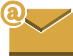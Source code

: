 <?xml version="1.0" encoding="UTF-8"?>
<dia:diagram xmlns:dia="http://www.lysator.liu.se/~alla/dia/">
  <dia:layer name="Fondo" visible="true" active="true">
    <dia:group>
      <dia:group>
        <dia:group>
          <dia:group>
            <dia:object type="Standard - Beziergon" version="0" id="O0">
              <dia:attribute name="obj_pos">
                <dia:point val="1.495,1.67"/>
              </dia:attribute>
              <dia:attribute name="obj_bb">
                <dia:rectangle val="0.495,1.67;2.495,1.821"/>
              </dia:attribute>
              <dia:attribute name="bez_points">
                <dia:point val="1.495,1.67"/>
                <dia:point val="1.495,1.681"/>
                <dia:point val="1.495,1.692"/>
                <dia:point val="1.495,1.703"/>
                <dia:point val="1.495,1.821"/>
                <dia:point val="1.495,1.703"/>
                <dia:point val="1.495,1.821"/>
                <dia:point val="1.495,1.81"/>
                <dia:point val="1.495,1.799"/>
                <dia:point val="1.495,1.788"/>
                <dia:point val="1.495,1.753"/>
                <dia:point val="1.495,1.706"/>
              </dia:attribute>
              <dia:attribute name="corner_types">
                <dia:enum val="1085113976"/>
                <dia:enum val="0"/>
                <dia:enum val="0"/>
                <dia:enum val="0"/>
                <dia:enum val="0"/>
              </dia:attribute>
              <dia:attribute name="line_width">
                <dia:real val="0"/>
              </dia:attribute>
              <dia:attribute name="show_background">
                <dia:boolean val="false"/>
              </dia:attribute>
            </dia:object>
            <dia:group>
              <dia:object type="Standard - BezierLine" version="0" id="O1">
                <dia:attribute name="obj_pos">
                  <dia:point val="1.495,1.67"/>
                </dia:attribute>
                <dia:attribute name="obj_bb">
                  <dia:rectangle val="0.495,1.67;2.495,1.821"/>
                </dia:attribute>
                <dia:attribute name="bez_points">
                  <dia:point val="1.495,1.67"/>
                  <dia:point val="1.495,1.788"/>
                  <dia:point val="1.495,1.67"/>
                  <dia:point val="1.495,1.788"/>
                  <dia:point val="1.495,1.799"/>
                  <dia:point val="1.495,1.81"/>
                  <dia:point val="1.495,1.821"/>
                  <dia:point val="1.495,1.703"/>
                  <dia:point val="1.495,1.821"/>
                  <dia:point val="1.495,1.703"/>
                  <dia:point val="1.495,1.692"/>
                  <dia:point val="1.495,1.681"/>
                  <dia:point val="1.495,1.67"/>
                </dia:attribute>
                <dia:attribute name="corner_types">
                  <dia:enum val="0"/>
                  <dia:enum val="0"/>
                  <dia:enum val="0"/>
                  <dia:enum val="0"/>
                  <dia:enum val="0"/>
                </dia:attribute>
                <dia:attribute name="line_color">
                  <dia:color val="#d9a741"/>
                </dia:attribute>
                <dia:attribute name="line_width">
                  <dia:real val="0"/>
                </dia:attribute>
              </dia:object>
            </dia:group>
          </dia:group>
          <dia:group>
            <dia:object type="Standard - Beziergon" version="0" id="O2">
              <dia:attribute name="obj_pos">
                <dia:point val="1.346,1.812"/>
              </dia:attribute>
              <dia:attribute name="obj_bb">
                <dia:rectangle val="0.346,1.806;2.346,1.931"/>
              </dia:attribute>
              <dia:attribute name="bez_points">
                <dia:point val="1.346,1.812"/>
                <dia:point val="1.346,1.931"/>
                <dia:point val="1.346,1.812"/>
                <dia:point val="1.346,1.931"/>
                <dia:point val="1.346,1.928"/>
                <dia:point val="1.346,1.926"/>
                <dia:point val="1.346,1.924"/>
                <dia:point val="1.346,1.806"/>
                <dia:point val="1.346,1.924"/>
                <dia:point val="1.346,1.806"/>
                <dia:point val="1.346,1.808"/>
                <dia:point val="1.346,1.81"/>
              </dia:attribute>
              <dia:attribute name="corner_types">
                <dia:enum val="1085113976"/>
                <dia:enum val="0"/>
                <dia:enum val="0"/>
                <dia:enum val="0"/>
                <dia:enum val="0"/>
              </dia:attribute>
              <dia:attribute name="line_width">
                <dia:real val="0"/>
              </dia:attribute>
              <dia:attribute name="show_background">
                <dia:boolean val="false"/>
              </dia:attribute>
            </dia:object>
            <dia:group>
              <dia:object type="Standard - BezierLine" version="0" id="O3">
                <dia:attribute name="obj_pos">
                  <dia:point val="1.346,1.812"/>
                </dia:attribute>
                <dia:attribute name="obj_bb">
                  <dia:rectangle val="0.346,1.806;2.346,1.931"/>
                </dia:attribute>
                <dia:attribute name="bez_points">
                  <dia:point val="1.346,1.812"/>
                  <dia:point val="1.346,1.931"/>
                  <dia:point val="1.346,1.812"/>
                  <dia:point val="1.346,1.931"/>
                  <dia:point val="1.346,1.928"/>
                  <dia:point val="1.346,1.926"/>
                  <dia:point val="1.346,1.924"/>
                  <dia:point val="1.346,1.806"/>
                  <dia:point val="1.346,1.924"/>
                  <dia:point val="1.346,1.806"/>
                  <dia:point val="1.346,1.808"/>
                  <dia:point val="1.346,1.81"/>
                  <dia:point val="1.346,1.812"/>
                </dia:attribute>
                <dia:attribute name="corner_types">
                  <dia:enum val="0"/>
                  <dia:enum val="0"/>
                  <dia:enum val="0"/>
                  <dia:enum val="0"/>
                  <dia:enum val="0"/>
                </dia:attribute>
                <dia:attribute name="line_color">
                  <dia:color val="#d9a741"/>
                </dia:attribute>
                <dia:attribute name="line_width">
                  <dia:real val="0"/>
                </dia:attribute>
              </dia:object>
            </dia:group>
          </dia:group>
          <dia:group>
            <dia:object type="Standard - Beziergon" version="0" id="O4">
              <dia:attribute name="obj_pos">
                <dia:point val="1.825,1.419"/>
              </dia:attribute>
              <dia:attribute name="obj_bb">
                <dia:rectangle val="0.7,1.146;1.888,2.378"/>
              </dia:attribute>
              <dia:attribute name="bez_points">
                <dia:point val="1.825,1.419"/>
                <dia:point val="1.907,1.574"/>
                <dia:point val="1.903,1.745"/>
                <dia:point val="1.849,1.902"/>
                <dia:point val="1.819,1.98"/>
                <dia:point val="1.765,2.061"/>
                <dia:point val="1.672,2.105"/>
                <dia:point val="1.645,2.121"/>
                <dia:point val="1.615,2.127"/>
                <dia:point val="1.583,2.127"/>
                <dia:point val="1.505,2.127"/>
                <dia:point val="1.423,2.084"/>
                <dia:point val="1.386,2.024"/>
                <dia:point val="1.38,2.015"/>
                <dia:point val="1.375,2.007"/>
                <dia:point val="1.367,1.996"/>
                <dia:point val="1.308,2.055"/>
                <dia:point val="1.267,2.073"/>
                <dia:point val="1.191,2.073"/>
                <dia:point val="1.102,2.073"/>
                <dia:point val="1.032,2.018"/>
                <dia:point val="1.032,1.907"/>
                <dia:point val="1.032,1.822"/>
                <dia:point val="1.079,1.764"/>
                <dia:point val="1.145,1.735"/>
                <dia:point val="1.204,1.71"/>
                <dia:point val="1.284,1.705"/>
                <dia:point val="1.346,1.699"/>
                <dia:point val="1.346,1.685"/>
                <dia:point val="1.346,1.699"/>
                <dia:point val="1.346,1.685"/>
                <dia:point val="1.346,1.66"/>
                <dia:point val="1.348,1.63"/>
                <dia:point val="1.333,1.608"/>
                <dia:point val="1.32,1.588"/>
                <dia:point val="1.295,1.58"/>
                <dia:point val="1.273,1.58"/>
                <dia:point val="1.232,1.58"/>
                <dia:point val="1.196,1.601"/>
                <dia:point val="1.188,1.644"/>
                <dia:point val="1.186,1.653"/>
                <dia:point val="1.179,1.663"/>
                <dia:point val="1.169,1.663"/>
                <dia:point val="1.066,1.652"/>
                <dia:point val="1.169,1.663"/>
                <dia:point val="1.066,1.652"/>
                <dia:point val="1.057,1.65"/>
                <dia:point val="1.047,1.643"/>
                <dia:point val="1.05,1.63"/>
                <dia:point val="1.074,1.506"/>
                <dia:point val="1.186,1.468"/>
                <dia:point val="1.288,1.468"/>
                <dia:point val="1.34,1.468"/>
                <dia:point val="1.407,1.482"/>
                <dia:point val="1.448,1.522"/>
                <dia:point val="1.5,1.569"/>
                <dia:point val="1.495,1.633"/>
                <dia:point val="1.495,1.703"/>
                <dia:point val="1.495,1.868"/>
                <dia:point val="1.495,1.703"/>
                <dia:point val="1.495,1.868"/>
                <dia:point val="1.495,1.917"/>
                <dia:point val="1.515,1.939"/>
                <dia:point val="1.534,1.964"/>
                <dia:point val="1.547,1.974"/>
                <dia:point val="1.561,1.978"/>
                <dia:point val="1.575,1.978"/>
                <dia:point val="1.625,1.978"/>
                <dia:point val="1.682,1.929"/>
                <dia:point val="1.714,1.849"/>
                <dia:point val="1.757,1.736"/>
                <dia:point val="1.761,1.588"/>
                <dia:point val="1.704,1.484"/>
                <dia:point val="1.632,1.349"/>
                <dia:point val="1.46,1.272"/>
                <dia:point val="1.292,1.272"/>
                <dia:point val="1.195,1.272"/>
                <dia:point val="1.099,1.298"/>
                <dia:point val="1.024,1.353"/>
                <dia:point val="0.807,1.501"/>
                <dia:point val="0.743,1.837"/>
                <dia:point val="0.897,2.056"/>
                <dia:point val="0.991,2.204"/>
                <dia:point val="1.162,2.283"/>
                <dia:point val="1.335,2.283"/>
                <dia:point val="1.431,2.283"/>
                <dia:point val="1.529,2.258"/>
                <dia:point val="1.615,2.207"/>
                <dia:point val="1.623,2.202"/>
                <dia:point val="1.631,2.2"/>
                <dia:point val="1.638,2.2"/>
                <dia:point val="1.654,2.2"/>
                <dia:point val="1.67,2.209"/>
                <dia:point val="1.678,2.224"/>
                <dia:point val="1.69,2.245"/>
                <dia:point val="1.682,2.272"/>
                <dia:point val="1.66,2.284"/>
                <dia:point val="1.561,2.348"/>
                <dia:point val="1.444,2.378"/>
                <dia:point val="1.326,2.378"/>
                <dia:point val="1.125,2.378"/>
                <dia:point val="0.924,2.289"/>
                <dia:point val="0.81,2.115"/>
                <dia:point val="0.619,1.851"/>
                <dia:point val="0.684,1.449"/>
                <dia:point val="0.953,1.255"/>
                <dia:point val="1.05,1.18"/>
                <dia:point val="1.177,1.146"/>
                <dia:point val="1.298,1.146"/>
                <dia:point val="1.34,1.146"/>
                <dia:point val="1.381,1.15"/>
                <dia:point val="1.42,1.158"/>
                <dia:point val="1.575,1.181"/>
                <dia:point val="1.741,1.265"/>
              </dia:attribute>
              <dia:attribute name="corner_types">
                <dia:enum val="1085114312"/>
                <dia:enum val="0"/>
                <dia:enum val="0"/>
                <dia:enum val="0"/>
                <dia:enum val="0"/>
                <dia:enum val="0"/>
                <dia:enum val="0"/>
                <dia:enum val="0"/>
                <dia:enum val="0"/>
                <dia:enum val="0"/>
                <dia:enum val="0"/>
                <dia:enum val="0"/>
                <dia:enum val="0"/>
                <dia:enum val="0"/>
                <dia:enum val="0"/>
                <dia:enum val="0"/>
                <dia:enum val="0"/>
                <dia:enum val="0"/>
                <dia:enum val="0"/>
                <dia:enum val="0"/>
                <dia:enum val="0"/>
                <dia:enum val="0"/>
                <dia:enum val="0"/>
                <dia:enum val="0"/>
                <dia:enum val="0"/>
                <dia:enum val="0"/>
                <dia:enum val="0"/>
                <dia:enum val="0"/>
                <dia:enum val="0"/>
                <dia:enum val="0"/>
                <dia:enum val="0"/>
                <dia:enum val="0"/>
                <dia:enum val="0"/>
                <dia:enum val="0"/>
                <dia:enum val="0"/>
                <dia:enum val="0"/>
                <dia:enum val="0"/>
                <dia:enum val="0"/>
                <dia:enum val="0"/>
              </dia:attribute>
              <dia:attribute name="line_color">
                <dia:color val="#d9a741"/>
              </dia:attribute>
              <dia:attribute name="line_width">
                <dia:real val="0"/>
              </dia:attribute>
              <dia:attribute name="inner_color">
                <dia:color val="#d9a741"/>
              </dia:attribute>
              <dia:attribute name="show_background">
                <dia:boolean val="true"/>
              </dia:attribute>
            </dia:object>
            <dia:object type="Standard - Beziergon" version="0" id="O5">
              <dia:attribute name="obj_pos">
                <dia:point val="1.326,1.918"/>
              </dia:attribute>
              <dia:attribute name="obj_bb">
                <dia:rectangle val="1.188,1.783;1.346,1.966"/>
              </dia:attribute>
              <dia:attribute name="bez_points">
                <dia:point val="1.326,1.918"/>
                <dia:point val="1.347,1.881"/>
                <dia:point val="1.346,1.847"/>
                <dia:point val="1.346,1.806"/>
                <dia:point val="1.346,1.783"/>
                <dia:point val="1.346,1.806"/>
                <dia:point val="1.346,1.783"/>
                <dia:point val="1.269,1.783"/>
                <dia:point val="1.188,1.799"/>
                <dia:point val="1.188,1.889"/>
                <dia:point val="1.188,1.935"/>
                <dia:point val="1.211,1.966"/>
                <dia:point val="1.252,1.966"/>
                <dia:point val="1.282,1.966"/>
                <dia:point val="1.309,1.948"/>
              </dia:attribute>
              <dia:attribute name="corner_types">
                <dia:enum val="0"/>
                <dia:enum val="0"/>
                <dia:enum val="0"/>
                <dia:enum val="0"/>
                <dia:enum val="0"/>
                <dia:enum val="0"/>
              </dia:attribute>
              <dia:attribute name="line_color">
                <dia:color val="#d9a741"/>
              </dia:attribute>
              <dia:attribute name="line_width">
                <dia:real val="0"/>
              </dia:attribute>
              <dia:attribute name="show_background">
                <dia:boolean val="true"/>
              </dia:attribute>
            </dia:object>
          </dia:group>
        </dia:group>
      </dia:group>
      <dia:group>
        <dia:group>
          <dia:object type="Standard - Beziergon" version="0" id="O6">
            <dia:attribute name="obj_pos">
              <dia:point val="4.3,1.742"/>
            </dia:attribute>
            <dia:attribute name="obj_bb">
              <dia:rectangle val="1.143,1.742;4.3,3.735"/>
            </dia:attribute>
            <dia:attribute name="bez_points">
              <dia:point val="4.3,1.742"/>
              <dia:point val="4.3,1.742"/>
              <dia:point val="4.3,1.742"/>
              <dia:point val="4.3,3.735"/>
              <dia:point val="4.3,3.735"/>
              <dia:point val="4.3,3.735"/>
              <dia:point val="1.143,3.735"/>
              <dia:point val="1.143,3.735"/>
              <dia:point val="1.143,3.735"/>
              <dia:point val="1.143,2.511"/>
              <dia:point val="1.192,2.52"/>
              <dia:point val="1.242,2.525"/>
              <dia:point val="1.293,2.525"/>
              <dia:point val="1.525,2.525"/>
              <dia:point val="1.731,2.422"/>
              <dia:point val="1.869,2.259"/>
              <dia:point val="2.045,2.373"/>
              <dia:point val="2.308,2.544"/>
              <dia:point val="2.701,2.8"/>
              <dia:point val="4.3,1.742"/>
              <dia:point val="2.701,2.8"/>
            </dia:attribute>
            <dia:attribute name="corner_types">
              <dia:enum val="17040080"/>
              <dia:enum val="0"/>
              <dia:enum val="0"/>
              <dia:enum val="0"/>
              <dia:enum val="0"/>
              <dia:enum val="0"/>
              <dia:enum val="0"/>
              <dia:enum val="0"/>
            </dia:attribute>
            <dia:attribute name="line_color">
              <dia:color val="#d9a741"/>
            </dia:attribute>
            <dia:attribute name="line_width">
              <dia:real val="0"/>
            </dia:attribute>
            <dia:attribute name="inner_color">
              <dia:color val="#d9a741"/>
            </dia:attribute>
            <dia:attribute name="show_background">
              <dia:boolean val="true"/>
            </dia:attribute>
          </dia:object>
        </dia:group>
        <dia:group>
          <dia:object type="Standard - Beziergon" version="0" id="O7">
            <dia:attribute name="obj_pos">
              <dia:point val="4.3,3.735"/>
            </dia:attribute>
            <dia:attribute name="obj_bb">
              <dia:rectangle val="1.143,3.735;4.3,3.854"/>
            </dia:attribute>
            <dia:attribute name="bez_points">
              <dia:point val="4.3,3.735"/>
              <dia:point val="4.3,3.854"/>
              <dia:point val="4.3,3.735"/>
              <dia:point val="4.3,3.854"/>
              <dia:point val="4.3,3.854"/>
              <dia:point val="4.3,3.854"/>
              <dia:point val="1.143,3.854"/>
              <dia:point val="1.143,3.735"/>
              <dia:point val="1.143,3.854"/>
              <dia:point val="1.143,3.735"/>
              <dia:point val="4.3,3.735"/>
              <dia:point val="4.3,3.735"/>
            </dia:attribute>
            <dia:attribute name="corner_types">
              <dia:enum val="8745712"/>
              <dia:enum val="0"/>
              <dia:enum val="0"/>
              <dia:enum val="0"/>
              <dia:enum val="0"/>
            </dia:attribute>
            <dia:attribute name="line_width">
              <dia:real val="0"/>
            </dia:attribute>
            <dia:attribute name="inner_color">
              <dia:color val="#876929"/>
            </dia:attribute>
            <dia:attribute name="show_background">
              <dia:boolean val="true"/>
            </dia:attribute>
          </dia:object>
          <dia:group>
            <dia:object type="Standard - BezierLine" version="0" id="O8">
              <dia:attribute name="obj_pos">
                <dia:point val="4.3,3.735"/>
              </dia:attribute>
              <dia:attribute name="obj_bb">
                <dia:rectangle val="1.143,3.735;4.3,3.854"/>
              </dia:attribute>
              <dia:attribute name="bez_points">
                <dia:point val="4.3,3.735"/>
                <dia:point val="4.3,3.854"/>
                <dia:point val="4.3,3.735"/>
                <dia:point val="4.3,3.854"/>
                <dia:point val="4.3,3.854"/>
                <dia:point val="4.3,3.854"/>
                <dia:point val="1.143,3.854"/>
                <dia:point val="1.143,3.735"/>
                <dia:point val="1.143,3.854"/>
                <dia:point val="1.143,3.735"/>
                <dia:point val="4.3,3.735"/>
                <dia:point val="4.3,3.735"/>
                <dia:point val="4.3,3.735"/>
              </dia:attribute>
              <dia:attribute name="corner_types">
                <dia:enum val="0"/>
                <dia:enum val="0"/>
                <dia:enum val="0"/>
                <dia:enum val="0"/>
                <dia:enum val="0"/>
              </dia:attribute>
              <dia:attribute name="line_color">
                <dia:color val="#876929"/>
              </dia:attribute>
              <dia:attribute name="line_width">
                <dia:real val="0"/>
              </dia:attribute>
            </dia:object>
          </dia:group>
        </dia:group>
        <dia:group>
          <dia:object type="Standard - Beziergon" version="0" id="O9">
            <dia:attribute name="obj_pos">
              <dia:point val="2.046,1.643"/>
            </dia:attribute>
            <dia:attribute name="obj_bb">
              <dia:rectangle val="1.042,1.446;3.046,1.761"/>
            </dia:attribute>
            <dia:attribute name="bez_points">
              <dia:point val="2.046,1.643"/>
              <dia:point val="2.046,1.761"/>
              <dia:point val="2.046,1.643"/>
              <dia:point val="2.046,1.761"/>
              <dia:point val="2.046,1.735"/>
              <dia:point val="2.045,1.708"/>
              <dia:point val="2.042,1.684"/>
              <dia:point val="2.042,1.565"/>
              <dia:point val="2.042,1.684"/>
              <dia:point val="2.042,1.565"/>
              <dia:point val="2.045,1.59"/>
              <dia:point val="2.046,1.617"/>
            </dia:attribute>
            <dia:attribute name="corner_types">
              <dia:enum val="0"/>
              <dia:enum val="0"/>
              <dia:enum val="0"/>
              <dia:enum val="0"/>
              <dia:enum val="0"/>
            </dia:attribute>
            <dia:attribute name="line_width">
              <dia:real val="0"/>
            </dia:attribute>
            <dia:attribute name="show_background">
              <dia:boolean val="false"/>
            </dia:attribute>
          </dia:object>
          <dia:group>
            <dia:object type="Standard - BezierLine" version="0" id="O10">
              <dia:attribute name="obj_pos">
                <dia:point val="2.046,1.643"/>
              </dia:attribute>
              <dia:attribute name="obj_bb">
                <dia:rectangle val="1.042,1.446;3.046,1.761"/>
              </dia:attribute>
              <dia:attribute name="bez_points">
                <dia:point val="2.046,1.643"/>
                <dia:point val="2.046,1.761"/>
                <dia:point val="2.046,1.643"/>
                <dia:point val="2.046,1.761"/>
                <dia:point val="2.046,1.735"/>
                <dia:point val="2.045,1.708"/>
                <dia:point val="2.042,1.684"/>
                <dia:point val="2.042,1.565"/>
                <dia:point val="2.042,1.684"/>
                <dia:point val="2.042,1.565"/>
                <dia:point val="2.045,1.59"/>
                <dia:point val="2.046,1.617"/>
                <dia:point val="2.046,1.643"/>
              </dia:attribute>
              <dia:attribute name="corner_types">
                <dia:enum val="0"/>
                <dia:enum val="0"/>
                <dia:enum val="0"/>
                <dia:enum val="0"/>
                <dia:enum val="0"/>
              </dia:attribute>
              <dia:attribute name="line_color">
                <dia:color val="#503c78"/>
              </dia:attribute>
              <dia:attribute name="line_width">
                <dia:real val="0"/>
              </dia:attribute>
            </dia:object>
          </dia:group>
        </dia:group>
        <dia:group>
          <dia:object type="Standard - Beziergon" version="0" id="O11">
            <dia:attribute name="obj_pos">
              <dia:point val="2.042,1.565"/>
            </dia:attribute>
            <dia:attribute name="obj_bb">
              <dia:rectangle val="1.926,1.565;4.177,2.542"/>
            </dia:attribute>
            <dia:attribute name="bez_points">
              <dia:point val="2.042,1.565"/>
              <dia:point val="2.37,1.565"/>
              <dia:point val="2.994,1.565"/>
              <dia:point val="4.177,1.565"/>
              <dia:point val="2.701,2.542"/>
              <dia:point val="4.177,1.565"/>
              <dia:point val="2.701,2.542"/>
              <dia:point val="2.701,2.542"/>
              <dia:point val="2.695,2.538"/>
              <dia:point val="1.926,2.047"/>
              <dia:point val="2.001,1.93"/>
              <dia:point val="2.046,1.792"/>
              <dia:point val="2.046,1.643"/>
              <dia:point val="2.046,1.617"/>
              <dia:point val="2.045,1.59"/>
            </dia:attribute>
            <dia:attribute name="corner_types">
              <dia:enum val="1085113992"/>
              <dia:enum val="0"/>
              <dia:enum val="0"/>
              <dia:enum val="0"/>
              <dia:enum val="0"/>
              <dia:enum val="0"/>
            </dia:attribute>
            <dia:attribute name="line_color">
              <dia:color val="#d9a741"/>
            </dia:attribute>
            <dia:attribute name="line_width">
              <dia:real val="0"/>
            </dia:attribute>
            <dia:attribute name="inner_color">
              <dia:color val="#d9a741"/>
            </dia:attribute>
            <dia:attribute name="show_background">
              <dia:boolean val="true"/>
            </dia:attribute>
          </dia:object>
        </dia:group>
        <dia:group>
          <dia:object type="Standard - Polygon" version="0" id="O12">
            <dia:attribute name="obj_pos">
              <dia:point val="4.177,1.565"/>
            </dia:attribute>
            <dia:attribute name="obj_bb">
              <dia:rectangle val="2.701,1.565;4.177,2.66"/>
            </dia:attribute>
            <dia:attribute name="poly_points">
              <dia:point val="4.177,1.565"/>
              <dia:point val="4.177,1.684"/>
              <dia:point val="2.701,2.66"/>
              <dia:point val="2.701,2.542"/>
            </dia:attribute>
            <dia:attribute name="line_color">
              <dia:color val="#876929"/>
            </dia:attribute>
            <dia:attribute name="line_width">
              <dia:real val="0"/>
            </dia:attribute>
            <dia:attribute name="inner_color">
              <dia:color val="#876929"/>
            </dia:attribute>
            <dia:attribute name="show_background">
              <dia:boolean val="true"/>
            </dia:attribute>
          </dia:object>
        </dia:group>
        <dia:group>
          <dia:object type="Standard - Beziergon" version="0" id="O13">
            <dia:attribute name="obj_pos">
              <dia:point val="2.701,2.542"/>
            </dia:attribute>
            <dia:attribute name="obj_bb">
              <dia:rectangle val="1.926,2.047;2.701,2.66"/>
            </dia:attribute>
            <dia:attribute name="bez_points">
              <dia:point val="2.701,2.542"/>
              <dia:point val="2.701,2.66"/>
              <dia:point val="2.701,2.542"/>
              <dia:point val="2.701,2.66"/>
              <dia:point val="2.701,2.66"/>
              <dia:point val="2.695,2.656"/>
              <dia:point val="1.926,2.165"/>
              <dia:point val="1.926,2.047"/>
              <dia:point val="1.926,2.165"/>
              <dia:point val="1.926,2.047"/>
              <dia:point val="2.695,2.538"/>
              <dia:point val="2.701,2.542"/>
            </dia:attribute>
            <dia:attribute name="corner_types">
              <dia:enum val="0"/>
              <dia:enum val="0"/>
              <dia:enum val="0"/>
              <dia:enum val="0"/>
              <dia:enum val="0"/>
            </dia:attribute>
            <dia:attribute name="line_width">
              <dia:real val="0"/>
            </dia:attribute>
            <dia:attribute name="inner_color">
              <dia:color val="#876929"/>
            </dia:attribute>
            <dia:attribute name="show_background">
              <dia:boolean val="true"/>
            </dia:attribute>
          </dia:object>
          <dia:group>
            <dia:object type="Standard - BezierLine" version="0" id="O14">
              <dia:attribute name="obj_pos">
                <dia:point val="2.701,2.542"/>
              </dia:attribute>
              <dia:attribute name="obj_bb">
                <dia:rectangle val="1.926,2.047;2.701,2.66"/>
              </dia:attribute>
              <dia:attribute name="bez_points">
                <dia:point val="2.701,2.542"/>
                <dia:point val="2.701,2.66"/>
                <dia:point val="2.701,2.542"/>
                <dia:point val="2.701,2.66"/>
                <dia:point val="2.701,2.66"/>
                <dia:point val="2.695,2.656"/>
                <dia:point val="1.926,2.165"/>
                <dia:point val="1.926,2.047"/>
                <dia:point val="1.926,2.165"/>
                <dia:point val="1.926,2.047"/>
                <dia:point val="2.695,2.538"/>
                <dia:point val="2.701,2.542"/>
                <dia:point val="2.701,2.542"/>
              </dia:attribute>
              <dia:attribute name="corner_types">
                <dia:enum val="0"/>
                <dia:enum val="0"/>
                <dia:enum val="0"/>
                <dia:enum val="0"/>
                <dia:enum val="0"/>
              </dia:attribute>
              <dia:attribute name="line_color">
                <dia:color val="#876929"/>
              </dia:attribute>
              <dia:attribute name="line_width">
                <dia:real val="0"/>
              </dia:attribute>
            </dia:object>
          </dia:group>
        </dia:group>
      </dia:group>
    </dia:group>
  </dia:layer>
</dia:diagram>
